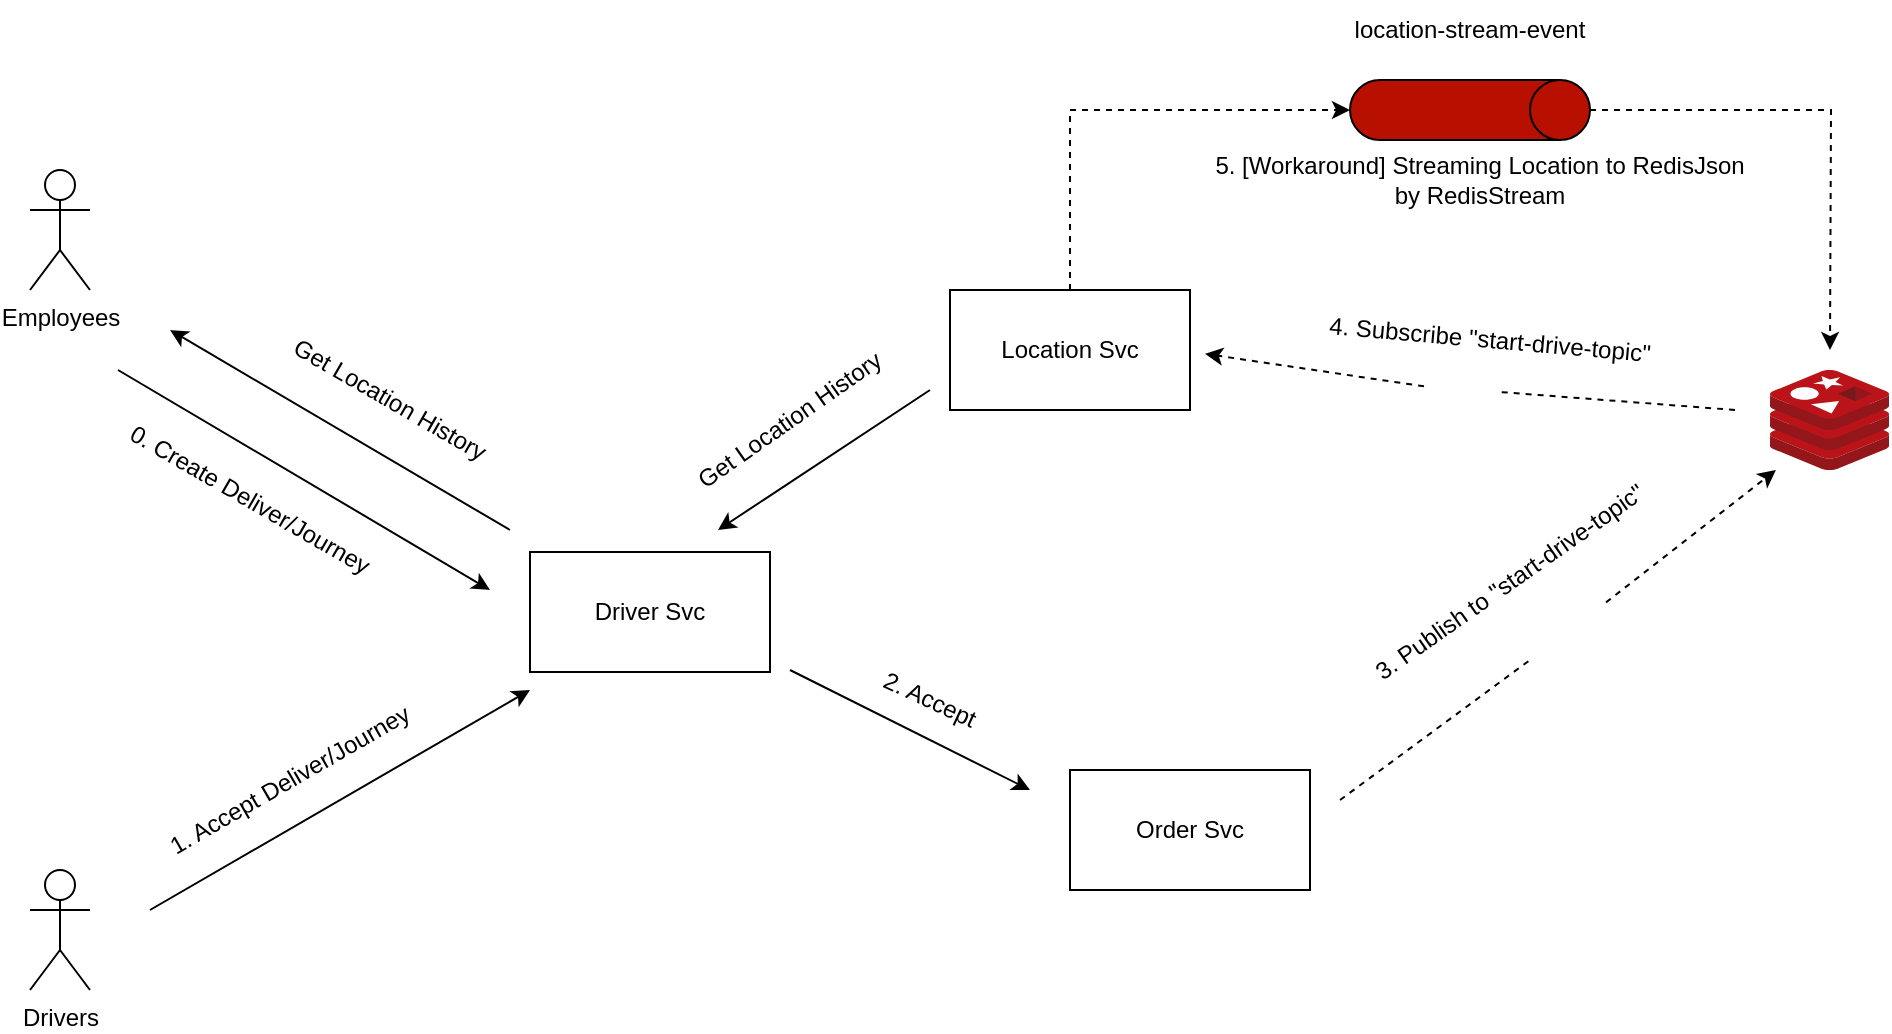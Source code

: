<mxfile version="20.2.5" type="device"><diagram id="Cva26EebTAqsK5kAMOe6" name="หน้า-1"><mxGraphModel dx="1426" dy="801" grid="1" gridSize="10" guides="1" tooltips="1" connect="1" arrows="1" fold="1" page="1" pageScale="1" pageWidth="827" pageHeight="1169" math="0" shadow="0"><root><mxCell id="0"/><mxCell id="1" parent="0"/><mxCell id="uo-fQuIGardWGKd6_Pie-19" value="" style="endArrow=classic;html=1;rounded=0;dashed=1;startArrow=none;entryX=0.05;entryY=1;entryDx=0;entryDy=0;entryPerimeter=0;" edge="1" parent="1" source="uo-fQuIGardWGKd6_Pie-15" target="uo-fQuIGardWGKd6_Pie-1"><mxGeometry width="50" height="50" relative="1" as="geometry"><mxPoint x="1025" y="505" as="sourcePoint"/><mxPoint x="1190" y="380" as="targetPoint"/></mxGeometry></mxCell><mxCell id="uo-fQuIGardWGKd6_Pie-1" value="" style="sketch=0;aspect=fixed;html=1;points=[];align=center;image;fontSize=12;image=img/lib/mscae/Cache_Redis_Product.svg;" vertex="1" parent="1"><mxGeometry x="1240" y="290" width="59.52" height="50" as="geometry"/></mxCell><mxCell id="uo-fQuIGardWGKd6_Pie-2" value="Drivers" style="shape=umlActor;verticalLabelPosition=bottom;verticalAlign=top;html=1;outlineConnect=0;" vertex="1" parent="1"><mxGeometry x="370" y="540" width="30" height="60" as="geometry"/></mxCell><mxCell id="uo-fQuIGardWGKd6_Pie-3" value="Employees&lt;br&gt;" style="shape=umlActor;verticalLabelPosition=bottom;verticalAlign=top;html=1;outlineConnect=0;" vertex="1" parent="1"><mxGeometry x="370" y="190" width="30" height="60" as="geometry"/></mxCell><mxCell id="uo-fQuIGardWGKd6_Pie-4" value="Driver Svc" style="rounded=0;whiteSpace=wrap;html=1;" vertex="1" parent="1"><mxGeometry x="620" y="381" width="120" height="60" as="geometry"/></mxCell><mxCell id="uo-fQuIGardWGKd6_Pie-6" value="" style="endArrow=classic;html=1;rounded=0;" edge="1" parent="1"><mxGeometry width="50" height="50" relative="1" as="geometry"><mxPoint x="610" y="370" as="sourcePoint"/><mxPoint x="440" y="270" as="targetPoint"/></mxGeometry></mxCell><mxCell id="uo-fQuIGardWGKd6_Pie-7" value="Get Location History" style="text;html=1;strokeColor=none;fillColor=none;align=center;verticalAlign=middle;whiteSpace=wrap;rounded=0;rotation=30;" vertex="1" parent="1"><mxGeometry x="470" y="290" width="160" height="30" as="geometry"/></mxCell><mxCell id="uo-fQuIGardWGKd6_Pie-8" value="" style="endArrow=classic;html=1;rounded=0;" edge="1" parent="1"><mxGeometry width="50" height="50" relative="1" as="geometry"><mxPoint x="430" y="560" as="sourcePoint"/><mxPoint x="620" y="450" as="targetPoint"/></mxGeometry></mxCell><mxCell id="uo-fQuIGardWGKd6_Pie-9" value="1. Accept Deliver/Journey" style="text;html=1;strokeColor=none;fillColor=none;align=center;verticalAlign=middle;whiteSpace=wrap;rounded=0;rotation=-30;" vertex="1" parent="1"><mxGeometry x="420" y="480" width="160" height="30" as="geometry"/></mxCell><mxCell id="uo-fQuIGardWGKd6_Pie-10" value="Order Svc" style="rounded=0;whiteSpace=wrap;html=1;" vertex="1" parent="1"><mxGeometry x="890" y="490" width="120" height="60" as="geometry"/></mxCell><mxCell id="uo-fQuIGardWGKd6_Pie-30" style="edgeStyle=orthogonalEdgeStyle;rounded=0;orthogonalLoop=1;jettySize=auto;html=1;entryX=0.5;entryY=1;entryDx=0;entryDy=0;entryPerimeter=0;dashed=1;exitX=0.5;exitY=0;exitDx=0;exitDy=0;" edge="1" parent="1" source="uo-fQuIGardWGKd6_Pie-11" target="uo-fQuIGardWGKd6_Pie-16"><mxGeometry relative="1" as="geometry"/></mxCell><mxCell id="uo-fQuIGardWGKd6_Pie-11" value="Location Svc" style="rounded=0;whiteSpace=wrap;html=1;" vertex="1" parent="1"><mxGeometry x="830" y="250" width="120" height="60" as="geometry"/></mxCell><mxCell id="uo-fQuIGardWGKd6_Pie-12" value="" style="endArrow=classic;html=1;rounded=0;" edge="1" parent="1"><mxGeometry width="50" height="50" relative="1" as="geometry"><mxPoint x="750" y="440" as="sourcePoint"/><mxPoint x="870" y="500" as="targetPoint"/></mxGeometry></mxCell><mxCell id="uo-fQuIGardWGKd6_Pie-13" value="2. Accept" style="text;html=1;strokeColor=none;fillColor=none;align=center;verticalAlign=middle;whiteSpace=wrap;rounded=0;rotation=25;" vertex="1" parent="1"><mxGeometry x="740" y="440" width="160" height="30" as="geometry"/></mxCell><mxCell id="uo-fQuIGardWGKd6_Pie-31" style="edgeStyle=orthogonalEdgeStyle;rounded=0;orthogonalLoop=1;jettySize=auto;html=1;dashed=1;" edge="1" parent="1" source="uo-fQuIGardWGKd6_Pie-16"><mxGeometry relative="1" as="geometry"><mxPoint x="1270" y="280" as="targetPoint"/></mxGeometry></mxCell><mxCell id="uo-fQuIGardWGKd6_Pie-16" value="" style="shape=cylinder3;whiteSpace=wrap;html=1;boundedLbl=1;backgroundOutline=1;size=15;rotation=90;fillColor=#B71001;fontColor=#ffffff;strokeColor=#000000;" vertex="1" parent="1"><mxGeometry x="1075" y="100" width="30" height="120" as="geometry"/></mxCell><mxCell id="uo-fQuIGardWGKd6_Pie-17" value="location-stream-event" style="text;html=1;strokeColor=none;fillColor=none;align=center;verticalAlign=middle;whiteSpace=wrap;rounded=0;rotation=0;" vertex="1" parent="1"><mxGeometry x="1010" y="105" width="160" height="30" as="geometry"/></mxCell><mxCell id="uo-fQuIGardWGKd6_Pie-15" value="" style="shape=image;html=1;verticalAlign=top;verticalLabelPosition=bottom;labelBackgroundColor=#ffffff;imageAspect=0;aspect=fixed;image=https://cdn4.iconfinder.com/data/icons/app-custom-ui-1/48/Envelope-128.png" vertex="1" parent="1"><mxGeometry x="1120" y="402" width="38" height="38" as="geometry"/></mxCell><mxCell id="uo-fQuIGardWGKd6_Pie-20" value="" style="endArrow=none;html=1;rounded=0;dashed=1;" edge="1" parent="1" target="uo-fQuIGardWGKd6_Pie-15"><mxGeometry width="50" height="50" relative="1" as="geometry"><mxPoint x="1025" y="505" as="sourcePoint"/><mxPoint x="1190" y="380" as="targetPoint"/></mxGeometry></mxCell><mxCell id="uo-fQuIGardWGKd6_Pie-21" value="3. Publish to &quot;start-drive-topic&quot;" style="text;html=1;strokeColor=none;fillColor=none;align=center;verticalAlign=middle;whiteSpace=wrap;rounded=0;rotation=-35;" vertex="1" parent="1"><mxGeometry x="990" y="381" width="240" height="30" as="geometry"/></mxCell><mxCell id="uo-fQuIGardWGKd6_Pie-25" value="" style="endArrow=classic;html=1;rounded=0;dashed=1;startArrow=none;entryX=0.05;entryY=1;entryDx=0;entryDy=0;entryPerimeter=0;" edge="1" parent="1" source="uo-fQuIGardWGKd6_Pie-22"><mxGeometry width="50" height="50" relative="1" as="geometry"><mxPoint x="1222.51" y="310" as="sourcePoint"/><mxPoint x="957.486" y="281.9" as="targetPoint"/></mxGeometry></mxCell><mxCell id="uo-fQuIGardWGKd6_Pie-22" value="" style="shape=image;html=1;verticalAlign=top;verticalLabelPosition=bottom;labelBackgroundColor=#ffffff;imageAspect=0;aspect=fixed;image=https://cdn4.iconfinder.com/data/icons/app-custom-ui-1/48/Envelope-128.png" vertex="1" parent="1"><mxGeometry x="1067" y="282" width="38" height="38" as="geometry"/></mxCell><mxCell id="uo-fQuIGardWGKd6_Pie-26" value="" style="endArrow=none;html=1;rounded=0;dashed=1;startArrow=none;entryX=1;entryY=0.5;entryDx=0;entryDy=0;" edge="1" parent="1" target="uo-fQuIGardWGKd6_Pie-22"><mxGeometry width="50" height="50" relative="1" as="geometry"><mxPoint x="1222.51" y="310" as="sourcePoint"/><mxPoint x="957.486" y="281.9" as="targetPoint"/></mxGeometry></mxCell><mxCell id="uo-fQuIGardWGKd6_Pie-27" value="4. Subscribe &quot;start-drive-topic&quot;" style="text;html=1;strokeColor=none;fillColor=none;align=center;verticalAlign=middle;whiteSpace=wrap;rounded=0;rotation=5;" vertex="1" parent="1"><mxGeometry x="980" y="260" width="240" height="30" as="geometry"/></mxCell><mxCell id="uo-fQuIGardWGKd6_Pie-28" value="" style="endArrow=classic;html=1;rounded=0;" edge="1" parent="1"><mxGeometry width="50" height="50" relative="1" as="geometry"><mxPoint x="820" y="300" as="sourcePoint"/><mxPoint x="714" y="370" as="targetPoint"/></mxGeometry></mxCell><mxCell id="uo-fQuIGardWGKd6_Pie-29" value="Get Location History" style="text;html=1;strokeColor=none;fillColor=none;align=center;verticalAlign=middle;whiteSpace=wrap;rounded=0;rotation=-35;" vertex="1" parent="1"><mxGeometry x="670" y="300" width="160" height="30" as="geometry"/></mxCell><mxCell id="uo-fQuIGardWGKd6_Pie-32" value="5. [Workaround] Streaming Location to RedisJson by RedisStream" style="text;html=1;strokeColor=none;fillColor=none;align=center;verticalAlign=middle;whiteSpace=wrap;rounded=0;rotation=0;" vertex="1" parent="1"><mxGeometry x="960" y="180" width="270" height="30" as="geometry"/></mxCell><mxCell id="uo-fQuIGardWGKd6_Pie-33" value="" style="endArrow=classic;html=1;rounded=0;" edge="1" parent="1"><mxGeometry width="50" height="50" relative="1" as="geometry"><mxPoint x="414" y="290" as="sourcePoint"/><mxPoint x="600" y="400" as="targetPoint"/></mxGeometry></mxCell><mxCell id="uo-fQuIGardWGKd6_Pie-34" value="0. Create Deliver/Journey" style="text;html=1;strokeColor=none;fillColor=none;align=center;verticalAlign=middle;whiteSpace=wrap;rounded=0;rotation=30;" vertex="1" parent="1"><mxGeometry x="400" y="340" width="160" height="30" as="geometry"/></mxCell></root></mxGraphModel></diagram></mxfile>